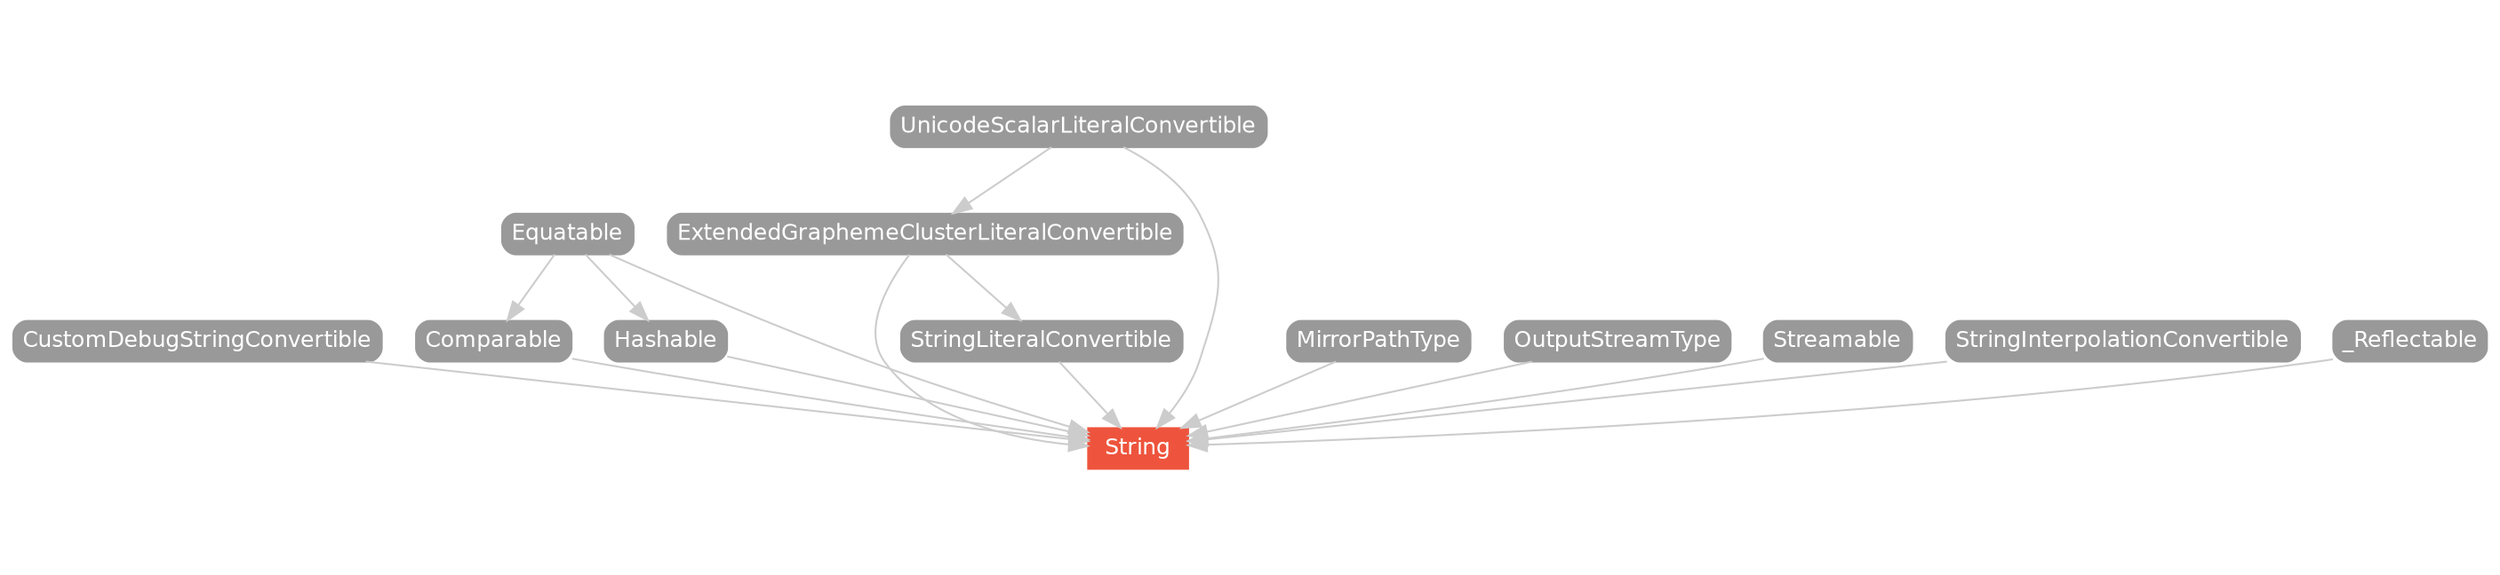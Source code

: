 strict digraph "String - Type Hierarchy - SwiftDoc.org" {
    pad="0.1,0.8"
    node [shape=box, style="filled,rounded", color="#999999", fillcolor="#999999", fontcolor=white, fontname=Helvetica, fontnames="Helvetica,sansserif", fontsize=12, margin="0.07,0.05", height="0.3"]
    edge [color="#cccccc"]
    "Comparable" [URL="/protocol/Comparable/"]
    "CustomDebugStringConvertible" [URL="/protocol/CustomDebugStringConvertible/"]
    "Equatable" [URL="/protocol/Equatable/"]
    "ExtendedGraphemeClusterLiteralConvertible" [URL="/protocol/ExtendedGraphemeClusterLiteralConvertible/"]
    "Hashable" [URL="/protocol/Hashable/"]
    "MirrorPathType" [URL="/protocol/MirrorPathType/"]
    "OutputStreamType" [URL="/protocol/OutputStreamType/"]
    "Streamable" [URL="/protocol/Streamable/"]
    "String" [URL="/type/String/", style="filled", fillcolor="#ee543d", color="#ee543d"]
    "StringInterpolationConvertible" [URL="/protocol/StringInterpolationConvertible/"]
    "StringLiteralConvertible" [URL="/protocol/StringLiteralConvertible/"]
    "UnicodeScalarLiteralConvertible" [URL="/protocol/UnicodeScalarLiteralConvertible/"]
    "_Reflectable" [URL="/protocol/_Reflectable/"]    "_Reflectable" -> "String"
    "OutputStreamType" -> "String"
    "Streamable" -> "String"
    "UnicodeScalarLiteralConvertible" -> "String"
    "ExtendedGraphemeClusterLiteralConvertible" -> "String"
    "StringLiteralConvertible" -> "String"
    "CustomDebugStringConvertible" -> "String"
    "Equatable" -> "String"
    "Comparable" -> "String"
    "Hashable" -> "String"
    "StringInterpolationConvertible" -> "String"
    "MirrorPathType" -> "String"
    "UnicodeScalarLiteralConvertible" -> "ExtendedGraphemeClusterLiteralConvertible"
    "ExtendedGraphemeClusterLiteralConvertible" -> "StringLiteralConvertible"
    "UnicodeScalarLiteralConvertible" -> "ExtendedGraphemeClusterLiteralConvertible"
    "Equatable" -> "Comparable"
    "Equatable" -> "Hashable"
    subgraph Types {
        rank = max; "String";
    }
}